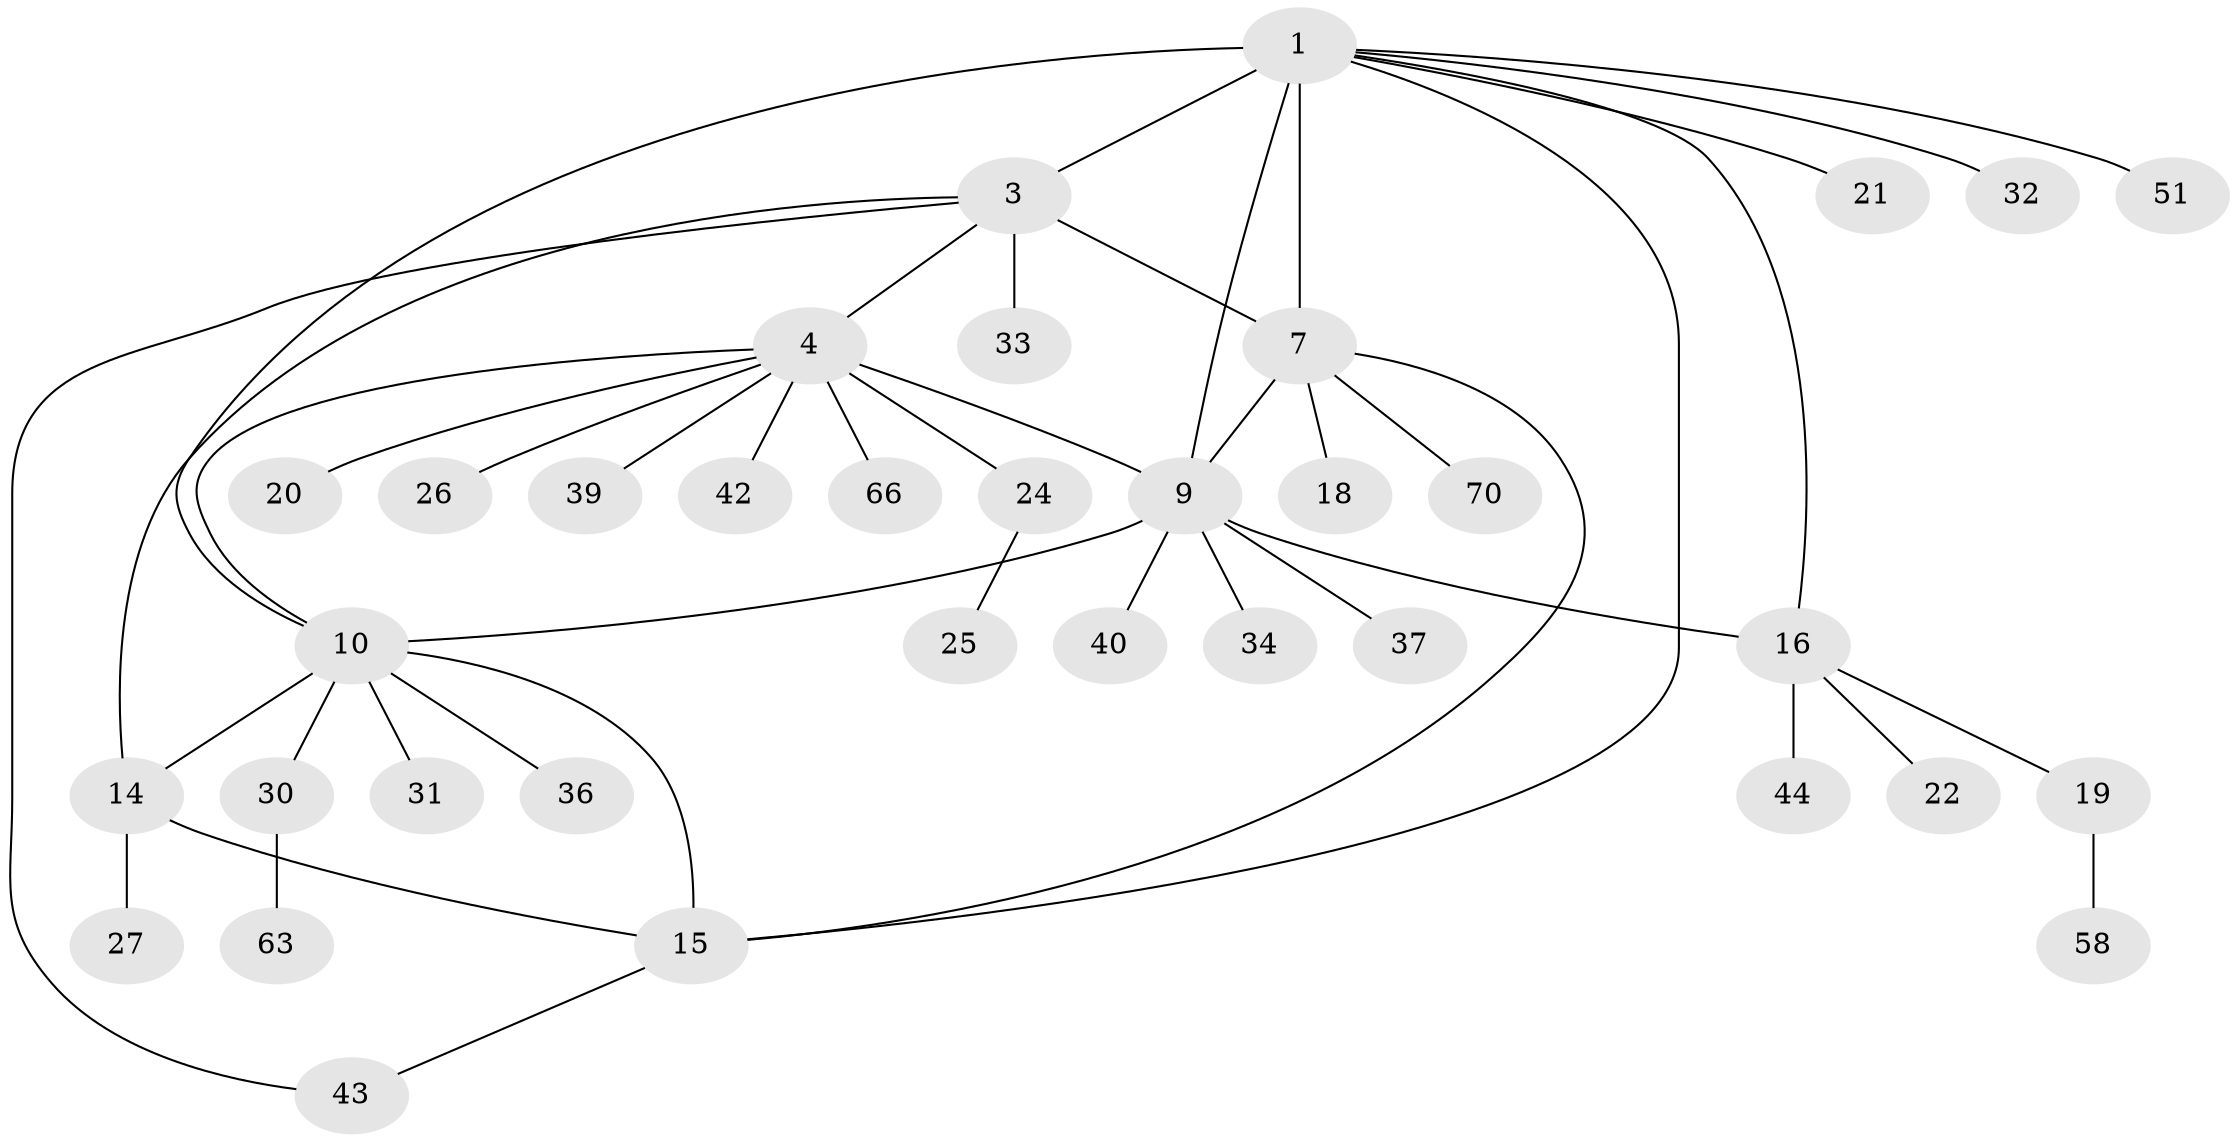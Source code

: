 // original degree distribution, {4: 0.05714285714285714, 13: 0.014285714285714285, 6: 0.014285714285714285, 8: 0.04285714285714286, 7: 0.02857142857142857, 3: 0.04285714285714286, 5: 0.05714285714285714, 2: 0.22857142857142856, 1: 0.5142857142857142}
// Generated by graph-tools (version 1.1) at 2025/15/03/09/25 04:15:44]
// undirected, 35 vertices, 45 edges
graph export_dot {
graph [start="1"]
  node [color=gray90,style=filled];
  1 [super="+2"];
  3 [super="+5"];
  4 [super="+12+6"];
  7 [super="+35+8"];
  9 [super="+11+49+29"];
  10 [super="+17+13"];
  14;
  15;
  16;
  18;
  19;
  20;
  21;
  22;
  24 [super="+28"];
  25;
  26;
  27;
  30 [super="+41"];
  31;
  32;
  33;
  34 [super="+65"];
  36;
  37;
  39;
  40;
  42;
  43 [super="+52+54"];
  44;
  51;
  58;
  63;
  66;
  70;
  1 -- 3 [weight=2];
  1 -- 51;
  1 -- 9 [weight=2];
  1 -- 32;
  1 -- 7;
  1 -- 10;
  1 -- 15;
  1 -- 16;
  1 -- 21;
  3 -- 33;
  3 -- 4 [weight=2];
  3 -- 7 [weight=2];
  3 -- 43;
  3 -- 14;
  4 -- 26;
  4 -- 39;
  4 -- 42;
  4 -- 10;
  4 -- 66;
  4 -- 9;
  4 -- 24;
  4 -- 20;
  7 -- 9 [weight=2];
  7 -- 15;
  7 -- 18;
  7 -- 70;
  9 -- 16;
  9 -- 37;
  9 -- 34;
  9 -- 40;
  9 -- 10;
  10 -- 36;
  10 -- 14;
  10 -- 15;
  10 -- 30;
  10 -- 31;
  14 -- 15;
  14 -- 27;
  15 -- 43;
  16 -- 19;
  16 -- 22;
  16 -- 44;
  19 -- 58;
  24 -- 25;
  30 -- 63;
}
